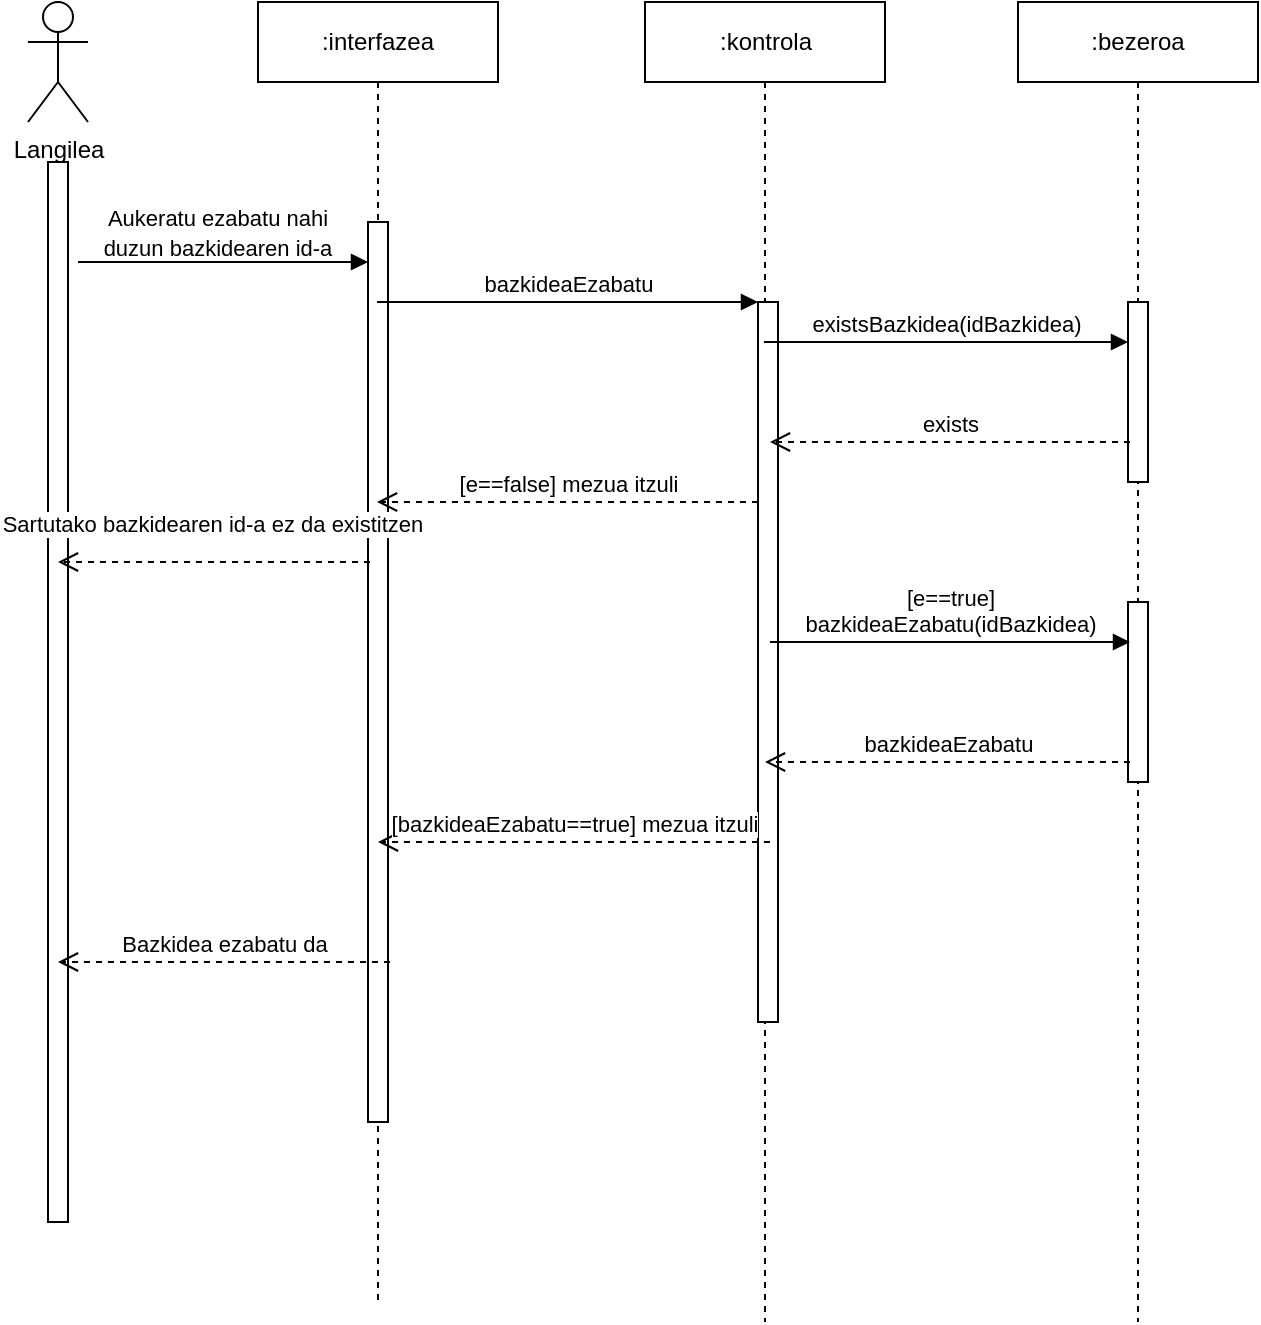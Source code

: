 <mxfile version="26.1.1">
  <diagram name="Página-1" id="kNlDJgV9avD8djOGcSIu">
    <mxGraphModel dx="1290" dy="1786" grid="1" gridSize="10" guides="1" tooltips="1" connect="1" arrows="1" fold="1" page="1" pageScale="1" pageWidth="827" pageHeight="1169" math="0" shadow="0">
      <root>
        <mxCell id="0" />
        <mxCell id="1" parent="0" />
        <mxCell id="jApb8i5qB0LbAs33BWue-1" value="" style="html=1;points=[[0,0,0,0,5],[0,1,0,0,-5],[1,0,0,0,5],[1,1,0,0,-5]];perimeter=orthogonalPerimeter;outlineConnect=0;targetShapes=umlLifeline;portConstraint=eastwest;newEdgeStyle={&quot;curved&quot;:0,&quot;rounded&quot;:0};" parent="1" vertex="1">
          <mxGeometry x="39" y="-850" width="10" height="530" as="geometry" />
        </mxCell>
        <mxCell id="jApb8i5qB0LbAs33BWue-2" value=":interfazea" style="shape=umlLifeline;perimeter=lifelinePerimeter;whiteSpace=wrap;html=1;container=1;dropTarget=0;collapsible=0;recursiveResize=0;outlineConnect=0;portConstraint=eastwest;newEdgeStyle={&quot;curved&quot;:0,&quot;rounded&quot;:0};" parent="1" vertex="1">
          <mxGeometry x="144" y="-930" width="120" height="650" as="geometry" />
        </mxCell>
        <mxCell id="jApb8i5qB0LbAs33BWue-3" value="" style="html=1;points=[[0,0,0,0,5],[0,1,0,0,-5],[1,0,0,0,5],[1,1,0,0,-5]];perimeter=orthogonalPerimeter;outlineConnect=0;targetShapes=umlLifeline;portConstraint=eastwest;newEdgeStyle={&quot;curved&quot;:0,&quot;rounded&quot;:0};" parent="jApb8i5qB0LbAs33BWue-2" vertex="1">
          <mxGeometry x="55" y="110" width="10" height="450" as="geometry" />
        </mxCell>
        <mxCell id="jApb8i5qB0LbAs33BWue-4" value=":kontrola" style="shape=umlLifeline;perimeter=lifelinePerimeter;whiteSpace=wrap;html=1;container=1;dropTarget=0;collapsible=0;recursiveResize=0;outlineConnect=0;portConstraint=eastwest;newEdgeStyle={&quot;curved&quot;:0,&quot;rounded&quot;:0};" parent="1" vertex="1">
          <mxGeometry x="337.5" y="-930" width="120" height="660" as="geometry" />
        </mxCell>
        <mxCell id="jApb8i5qB0LbAs33BWue-5" value="" style="html=1;points=[[0,0,0,0,5],[0,1,0,0,-5],[1,0,0,0,5],[1,1,0,0,-5]];perimeter=orthogonalPerimeter;outlineConnect=0;targetShapes=umlLifeline;portConstraint=eastwest;newEdgeStyle={&quot;curved&quot;:0,&quot;rounded&quot;:0};" parent="jApb8i5qB0LbAs33BWue-4" vertex="1">
          <mxGeometry x="56.5" y="150" width="10" height="360" as="geometry" />
        </mxCell>
        <mxCell id="jApb8i5qB0LbAs33BWue-6" value=":bezeroa" style="shape=umlLifeline;perimeter=lifelinePerimeter;whiteSpace=wrap;html=1;container=1;dropTarget=0;collapsible=0;recursiveResize=0;outlineConnect=0;portConstraint=eastwest;newEdgeStyle={&quot;curved&quot;:0,&quot;rounded&quot;:0};" parent="1" vertex="1">
          <mxGeometry x="524" y="-930" width="120" height="660" as="geometry" />
        </mxCell>
        <mxCell id="jApb8i5qB0LbAs33BWue-7" value="" style="html=1;points=[[0,0,0,0,5],[0,1,0,0,-5],[1,0,0,0,5],[1,1,0,0,-5]];perimeter=orthogonalPerimeter;outlineConnect=0;targetShapes=umlLifeline;portConstraint=eastwest;newEdgeStyle={&quot;curved&quot;:0,&quot;rounded&quot;:0};" parent="jApb8i5qB0LbAs33BWue-6" vertex="1">
          <mxGeometry x="55" y="150" width="10" height="90" as="geometry" />
        </mxCell>
        <mxCell id="jApb8i5qB0LbAs33BWue-24" value="" style="html=1;points=[[0,0,0,0,5],[0,1,0,0,-5],[1,0,0,0,5],[1,1,0,0,-5]];perimeter=orthogonalPerimeter;outlineConnect=0;targetShapes=umlLifeline;portConstraint=eastwest;newEdgeStyle={&quot;curved&quot;:0,&quot;rounded&quot;:0};" parent="jApb8i5qB0LbAs33BWue-6" vertex="1">
          <mxGeometry x="55" y="300" width="10" height="90" as="geometry" />
        </mxCell>
        <mxCell id="jApb8i5qB0LbAs33BWue-8" value="bazkideaEzabatu" style="html=1;verticalAlign=bottom;endArrow=block;curved=0;rounded=0;" parent="1" edge="1">
          <mxGeometry x="-0.003" width="80" relative="1" as="geometry">
            <mxPoint x="203.5" y="-780" as="sourcePoint" />
            <mxPoint x="394" y="-780" as="targetPoint" />
            <mxPoint as="offset" />
          </mxGeometry>
        </mxCell>
        <mxCell id="jApb8i5qB0LbAs33BWue-9" value="" style="html=1;verticalAlign=bottom;endArrow=block;curved=0;rounded=0;" parent="1" target="jApb8i5qB0LbAs33BWue-3" edge="1">
          <mxGeometry width="80" relative="1" as="geometry">
            <mxPoint x="54" y="-800" as="sourcePoint" />
            <mxPoint x="194" y="-800" as="targetPoint" />
            <mxPoint as="offset" />
          </mxGeometry>
        </mxCell>
        <mxCell id="jApb8i5qB0LbAs33BWue-10" value="&lt;span style=&quot;font-size: 11px; text-wrap-mode: nowrap; background-color: rgb(255, 255, 255);&quot;&gt;Aukeratu ezabatu nahi duzun bazkidearen id-a&lt;/span&gt;" style="text;html=1;align=center;verticalAlign=middle;whiteSpace=wrap;rounded=0;" parent="1" vertex="1">
          <mxGeometry x="54" y="-850" width="140" height="70" as="geometry" />
        </mxCell>
        <mxCell id="jApb8i5qB0LbAs33BWue-11" value="existsBazkidea(idBazkidea)" style="html=1;verticalAlign=bottom;endArrow=block;curved=0;rounded=0;" parent="1" edge="1">
          <mxGeometry width="80" relative="1" as="geometry">
            <mxPoint x="397" y="-760" as="sourcePoint" />
            <mxPoint x="579" y="-760" as="targetPoint" />
          </mxGeometry>
        </mxCell>
        <mxCell id="jApb8i5qB0LbAs33BWue-12" value="exists" style="html=1;verticalAlign=bottom;endArrow=open;dashed=1;endSize=8;curved=0;rounded=0;" parent="1" edge="1">
          <mxGeometry relative="1" as="geometry">
            <mxPoint x="580" y="-710" as="sourcePoint" />
            <mxPoint x="400" y="-710" as="targetPoint" />
          </mxGeometry>
        </mxCell>
        <mxCell id="jApb8i5qB0LbAs33BWue-13" value="[e==false] mezua itzuli" style="html=1;verticalAlign=bottom;endArrow=open;dashed=1;endSize=8;curved=0;rounded=0;" parent="1" edge="1">
          <mxGeometry relative="1" as="geometry">
            <mxPoint x="394" y="-680" as="sourcePoint" />
            <mxPoint x="203.5" y="-680" as="targetPoint" />
          </mxGeometry>
        </mxCell>
        <mxCell id="jApb8i5qB0LbAs33BWue-14" value="Sartutako bazkidearen id-a ez da existitzen" style="html=1;verticalAlign=bottom;endArrow=open;dashed=1;endSize=8;curved=0;rounded=0;" parent="1" edge="1">
          <mxGeometry x="0.022" y="-10" relative="1" as="geometry">
            <mxPoint x="200" y="-650" as="sourcePoint" />
            <mxPoint x="44" y="-650" as="targetPoint" />
            <mxPoint as="offset" />
          </mxGeometry>
        </mxCell>
        <mxCell id="jApb8i5qB0LbAs33BWue-15" value="[e==true]&lt;div&gt;bazkideaEzabatu(idBazkidea)&lt;/div&gt;" style="html=1;verticalAlign=bottom;endArrow=block;curved=0;rounded=0;" parent="1" edge="1">
          <mxGeometry width="80" relative="1" as="geometry">
            <mxPoint x="400" y="-610" as="sourcePoint" />
            <mxPoint x="580" y="-610" as="targetPoint" />
          </mxGeometry>
        </mxCell>
        <mxCell id="jApb8i5qB0LbAs33BWue-18" value="bazkideaEzabatu" style="html=1;verticalAlign=bottom;endArrow=open;dashed=1;endSize=8;curved=0;rounded=0;" parent="1" target="jApb8i5qB0LbAs33BWue-4" edge="1">
          <mxGeometry relative="1" as="geometry">
            <mxPoint x="580" y="-550" as="sourcePoint" />
            <mxPoint x="660" y="-560" as="targetPoint" />
          </mxGeometry>
        </mxCell>
        <mxCell id="jApb8i5qB0LbAs33BWue-19" value="[bazkideaEzabatu==true] mezua itzuli" style="html=1;verticalAlign=bottom;endArrow=open;dashed=1;endSize=8;curved=0;rounded=0;" parent="1" target="jApb8i5qB0LbAs33BWue-2" edge="1">
          <mxGeometry relative="1" as="geometry">
            <mxPoint x="400" y="-510" as="sourcePoint" />
            <mxPoint x="320" y="-510" as="targetPoint" />
          </mxGeometry>
        </mxCell>
        <mxCell id="jApb8i5qB0LbAs33BWue-20" value="Bazkidea ezabatu da" style="html=1;verticalAlign=bottom;endArrow=open;dashed=1;endSize=8;curved=0;rounded=0;" parent="1" edge="1">
          <mxGeometry relative="1" as="geometry">
            <mxPoint x="210" y="-450" as="sourcePoint" />
            <mxPoint x="44" y="-450" as="targetPoint" />
          </mxGeometry>
        </mxCell>
        <mxCell id="jApb8i5qB0LbAs33BWue-21" value="Langilea" style="shape=umlActor;verticalLabelPosition=bottom;verticalAlign=top;html=1;" parent="1" vertex="1">
          <mxGeometry x="29" y="-930" width="30" height="60" as="geometry" />
        </mxCell>
      </root>
    </mxGraphModel>
  </diagram>
</mxfile>
